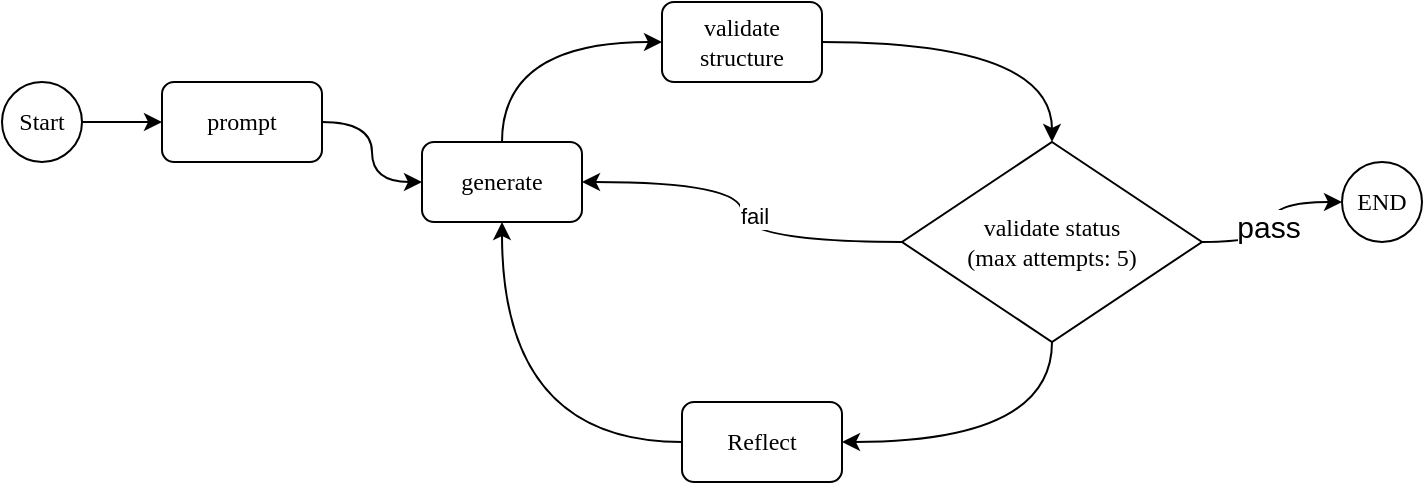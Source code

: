 <mxfile version="21.1.2" type="device">
  <diagram name="Page-1" id="YwOttPMH2urm7ZbHIU1R">
    <mxGraphModel dx="1114" dy="1102" grid="1" gridSize="10" guides="1" tooltips="1" connect="1" arrows="1" fold="1" page="1" pageScale="1" pageWidth="850" pageHeight="1100" math="0" shadow="0">
      <root>
        <mxCell id="0" />
        <mxCell id="1" parent="0" />
        <mxCell id="rdqj42F7ykNO0dHMZv6U-34" style="edgeStyle=orthogonalEdgeStyle;curved=1;rounded=0;orthogonalLoop=1;jettySize=auto;html=1;exitX=1;exitY=0.5;exitDx=0;exitDy=0;entryX=0;entryY=0.5;entryDx=0;entryDy=0;" edge="1" parent="1" source="rdqj42F7ykNO0dHMZv6U-1" target="rdqj42F7ykNO0dHMZv6U-17">
          <mxGeometry relative="1" as="geometry" />
        </mxCell>
        <mxCell id="rdqj42F7ykNO0dHMZv6U-1" value="Start" style="ellipse;whiteSpace=wrap;html=1;aspect=fixed;fontFamily=Comic Sans MS;" vertex="1" parent="1">
          <mxGeometry x="20" y="320" width="40" height="40" as="geometry" />
        </mxCell>
        <mxCell id="rdqj42F7ykNO0dHMZv6U-21" style="edgeStyle=orthogonalEdgeStyle;curved=1;rounded=0;orthogonalLoop=1;jettySize=auto;html=1;exitX=0.5;exitY=0;exitDx=0;exitDy=0;entryX=0;entryY=0.5;entryDx=0;entryDy=0;" edge="1" parent="1" source="rdqj42F7ykNO0dHMZv6U-2" target="rdqj42F7ykNO0dHMZv6U-15">
          <mxGeometry relative="1" as="geometry" />
        </mxCell>
        <mxCell id="rdqj42F7ykNO0dHMZv6U-2" value="generate" style="rounded=1;whiteSpace=wrap;html=1;fontFamily=Comic Sans MS;aspect=fixed;" vertex="1" parent="1">
          <mxGeometry x="230" y="350" width="80" height="40" as="geometry" />
        </mxCell>
        <mxCell id="rdqj42F7ykNO0dHMZv6U-23" style="edgeStyle=orthogonalEdgeStyle;curved=1;rounded=0;orthogonalLoop=1;jettySize=auto;html=1;exitX=1;exitY=0.5;exitDx=0;exitDy=0;entryX=0;entryY=0.5;entryDx=0;entryDy=0;" edge="1" parent="1" source="rdqj42F7ykNO0dHMZv6U-4" target="rdqj42F7ykNO0dHMZv6U-8">
          <mxGeometry relative="1" as="geometry" />
        </mxCell>
        <mxCell id="rdqj42F7ykNO0dHMZv6U-26" value="pass" style="edgeLabel;html=1;align=center;verticalAlign=middle;resizable=0;points=[];fontSize=15;" vertex="1" connectable="0" parent="rdqj42F7ykNO0dHMZv6U-23">
          <mxGeometry x="-0.029" y="2" relative="1" as="geometry">
            <mxPoint as="offset" />
          </mxGeometry>
        </mxCell>
        <mxCell id="rdqj42F7ykNO0dHMZv6U-31" style="edgeStyle=orthogonalEdgeStyle;curved=1;rounded=0;orthogonalLoop=1;jettySize=auto;html=1;entryX=1;entryY=0.5;entryDx=0;entryDy=0;exitX=0.5;exitY=1;exitDx=0;exitDy=0;" edge="1" parent="1" source="rdqj42F7ykNO0dHMZv6U-4" target="rdqj42F7ykNO0dHMZv6U-28">
          <mxGeometry relative="1" as="geometry" />
        </mxCell>
        <mxCell id="rdqj42F7ykNO0dHMZv6U-35" style="edgeStyle=orthogonalEdgeStyle;curved=1;rounded=0;orthogonalLoop=1;jettySize=auto;html=1;" edge="1" parent="1" source="rdqj42F7ykNO0dHMZv6U-4" target="rdqj42F7ykNO0dHMZv6U-2">
          <mxGeometry relative="1" as="geometry" />
        </mxCell>
        <mxCell id="rdqj42F7ykNO0dHMZv6U-36" value="fail" style="edgeLabel;html=1;align=center;verticalAlign=middle;resizable=0;points=[];" vertex="1" connectable="0" parent="rdqj42F7ykNO0dHMZv6U-35">
          <mxGeometry x="-0.021" y="-6" relative="1" as="geometry">
            <mxPoint as="offset" />
          </mxGeometry>
        </mxCell>
        <mxCell id="rdqj42F7ykNO0dHMZv6U-4" value="validate status&lt;br&gt;(max attempts: 5)" style="rhombus;whiteSpace=wrap;html=1;fontFamily=Comic Sans MS;" vertex="1" parent="1">
          <mxGeometry x="470" y="350" width="150" height="100" as="geometry" />
        </mxCell>
        <mxCell id="rdqj42F7ykNO0dHMZv6U-8" value="END" style="ellipse;whiteSpace=wrap;html=1;aspect=fixed;fontFamily=Comic Sans MS;" vertex="1" parent="1">
          <mxGeometry x="690" y="360" width="40" height="40" as="geometry" />
        </mxCell>
        <mxCell id="rdqj42F7ykNO0dHMZv6U-33" style="edgeStyle=orthogonalEdgeStyle;curved=1;rounded=0;orthogonalLoop=1;jettySize=auto;html=1;exitX=1;exitY=0.5;exitDx=0;exitDy=0;entryX=0.5;entryY=0;entryDx=0;entryDy=0;" edge="1" parent="1" source="rdqj42F7ykNO0dHMZv6U-15" target="rdqj42F7ykNO0dHMZv6U-4">
          <mxGeometry relative="1" as="geometry" />
        </mxCell>
        <mxCell id="rdqj42F7ykNO0dHMZv6U-15" value="validate structure" style="rounded=1;whiteSpace=wrap;html=1;fontFamily=Comic Sans MS;aspect=fixed;" vertex="1" parent="1">
          <mxGeometry x="350" y="280" width="80" height="40" as="geometry" />
        </mxCell>
        <mxCell id="rdqj42F7ykNO0dHMZv6U-20" style="edgeStyle=orthogonalEdgeStyle;curved=1;rounded=0;orthogonalLoop=1;jettySize=auto;html=1;exitX=1;exitY=0.5;exitDx=0;exitDy=0;" edge="1" parent="1" source="rdqj42F7ykNO0dHMZv6U-17" target="rdqj42F7ykNO0dHMZv6U-2">
          <mxGeometry relative="1" as="geometry" />
        </mxCell>
        <mxCell id="rdqj42F7ykNO0dHMZv6U-17" value="prompt" style="rounded=1;whiteSpace=wrap;html=1;fontFamily=Comic Sans MS;aspect=fixed;" vertex="1" parent="1">
          <mxGeometry x="100" y="320" width="80" height="40" as="geometry" />
        </mxCell>
        <mxCell id="rdqj42F7ykNO0dHMZv6U-32" style="edgeStyle=orthogonalEdgeStyle;curved=1;rounded=0;orthogonalLoop=1;jettySize=auto;html=1;exitX=0;exitY=0.5;exitDx=0;exitDy=0;entryX=0.5;entryY=1;entryDx=0;entryDy=0;" edge="1" parent="1" source="rdqj42F7ykNO0dHMZv6U-28" target="rdqj42F7ykNO0dHMZv6U-2">
          <mxGeometry relative="1" as="geometry" />
        </mxCell>
        <mxCell id="rdqj42F7ykNO0dHMZv6U-28" value="Reflect" style="rounded=1;whiteSpace=wrap;html=1;fontFamily=Comic Sans MS;aspect=fixed;" vertex="1" parent="1">
          <mxGeometry x="360" y="480" width="80" height="40" as="geometry" />
        </mxCell>
      </root>
    </mxGraphModel>
  </diagram>
</mxfile>
